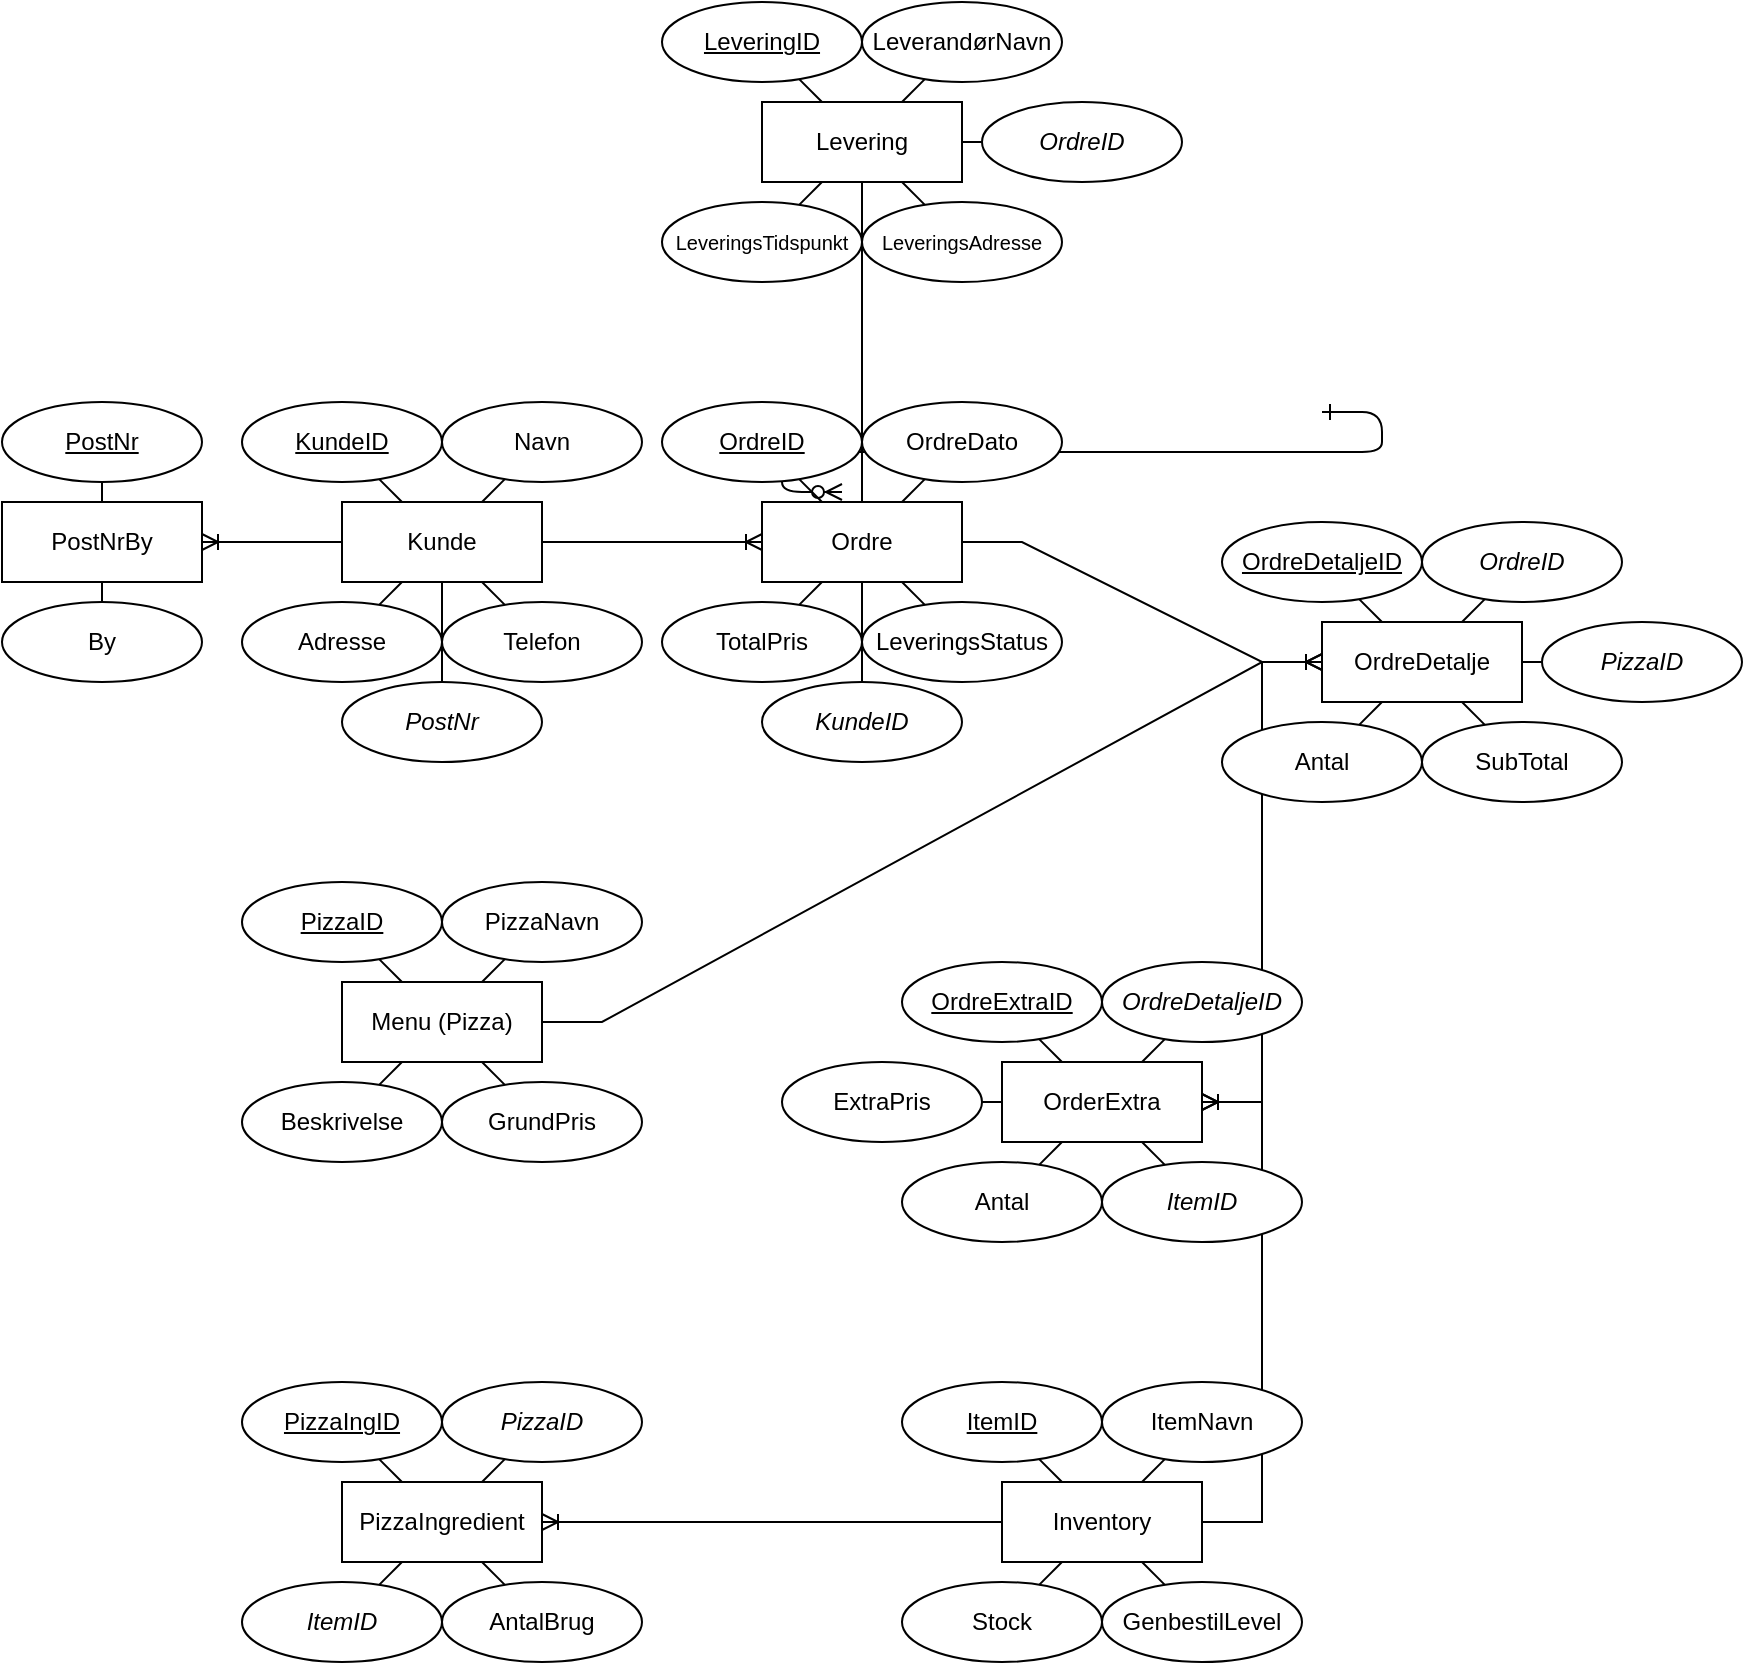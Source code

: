 <mxfile version="24.8.4">
  <diagram id="R2lEEEUBdFMjLlhIrx00" name="Page-1">
    <mxGraphModel dx="1687" dy="2067" grid="1" gridSize="10" guides="1" tooltips="1" connect="1" arrows="1" fold="1" page="1" pageScale="1" pageWidth="850" pageHeight="1100" math="0" shadow="0" extFonts="Permanent Marker^https://fonts.googleapis.com/css?family=Permanent+Marker">
      <root>
        <mxCell id="0" />
        <mxCell id="1" parent="0" />
        <mxCell id="C-vyLk0tnHw3VtMMgP7b-12" value="" style="edgeStyle=entityRelationEdgeStyle;endArrow=ERzeroToMany;startArrow=ERone;endFill=1;startFill=0;" parent="1" target="C-vyLk0tnHw3VtMMgP7b-17" edge="1">
          <mxGeometry width="100" height="100" relative="1" as="geometry">
            <mxPoint x="700" y="165" as="sourcePoint" />
            <mxPoint x="460" y="205" as="targetPoint" />
          </mxGeometry>
        </mxCell>
        <mxCell id="AbzRfXqYYX9zQjas1jpH-1" value="Kunde" style="whiteSpace=wrap;html=1;align=center;" vertex="1" parent="1">
          <mxGeometry x="210" y="210" width="100" height="40" as="geometry" />
        </mxCell>
        <mxCell id="AbzRfXqYYX9zQjas1jpH-2" value="Menu (Pizza)" style="whiteSpace=wrap;html=1;align=center;" vertex="1" parent="1">
          <mxGeometry x="210" y="450" width="100" height="40" as="geometry" />
        </mxCell>
        <mxCell id="AbzRfXqYYX9zQjas1jpH-3" value="&lt;div&gt;OrderExtra&lt;/div&gt;" style="whiteSpace=wrap;html=1;align=center;" vertex="1" parent="1">
          <mxGeometry x="540" y="490" width="100" height="40" as="geometry" />
        </mxCell>
        <mxCell id="AbzRfXqYYX9zQjas1jpH-4" value="&lt;div&gt;Inventory&lt;/div&gt;" style="whiteSpace=wrap;html=1;align=center;" vertex="1" parent="1">
          <mxGeometry x="540" y="700" width="100" height="40" as="geometry" />
        </mxCell>
        <mxCell id="AbzRfXqYYX9zQjas1jpH-5" value="Levering" style="whiteSpace=wrap;html=1;align=center;" vertex="1" parent="1">
          <mxGeometry x="420" y="10" width="100" height="40" as="geometry" />
        </mxCell>
        <mxCell id="AbzRfXqYYX9zQjas1jpH-6" value="Ordre" style="whiteSpace=wrap;html=1;align=center;" vertex="1" parent="1">
          <mxGeometry x="420" y="210" width="100" height="40" as="geometry" />
        </mxCell>
        <mxCell id="AbzRfXqYYX9zQjas1jpH-7" value="OrdreDetalje" style="whiteSpace=wrap;html=1;align=center;" vertex="1" parent="1">
          <mxGeometry x="700" y="270" width="100" height="40" as="geometry" />
        </mxCell>
        <mxCell id="AbzRfXqYYX9zQjas1jpH-8" value="&lt;div&gt;PizzaIngredient&lt;/div&gt;" style="whiteSpace=wrap;html=1;align=center;" vertex="1" parent="1">
          <mxGeometry x="210" y="700" width="100" height="40" as="geometry" />
        </mxCell>
        <mxCell id="AbzRfXqYYX9zQjas1jpH-9" value="" style="edgeStyle=entityRelationEdgeStyle;fontSize=12;html=1;endArrow=ERoneToMany;rounded=0;entryX=0;entryY=0.5;entryDx=0;entryDy=0;" edge="1" parent="1" source="AbzRfXqYYX9zQjas1jpH-1" target="AbzRfXqYYX9zQjas1jpH-6">
          <mxGeometry width="100" height="100" relative="1" as="geometry">
            <mxPoint x="630" y="540" as="sourcePoint" />
            <mxPoint x="730" y="440" as="targetPoint" />
          </mxGeometry>
        </mxCell>
        <mxCell id="AbzRfXqYYX9zQjas1jpH-10" value="" style="edgeStyle=entityRelationEdgeStyle;fontSize=12;html=1;endArrow=ERoneToMany;rounded=0;" edge="1" parent="1" source="AbzRfXqYYX9zQjas1jpH-6" target="AbzRfXqYYX9zQjas1jpH-7">
          <mxGeometry width="100" height="100" relative="1" as="geometry">
            <mxPoint x="640" y="450" as="sourcePoint" />
            <mxPoint x="740" y="350" as="targetPoint" />
          </mxGeometry>
        </mxCell>
        <mxCell id="AbzRfXqYYX9zQjas1jpH-12" value="" style="edgeStyle=entityRelationEdgeStyle;fontSize=12;html=1;endArrow=ERoneToMany;rounded=0;entryX=0;entryY=0.5;entryDx=0;entryDy=0;exitX=1;exitY=0.5;exitDx=0;exitDy=0;" edge="1" parent="1" source="AbzRfXqYYX9zQjas1jpH-2" target="AbzRfXqYYX9zQjas1jpH-7">
          <mxGeometry width="100" height="100" relative="1" as="geometry">
            <mxPoint x="460" y="480" as="sourcePoint" />
            <mxPoint x="530" y="370" as="targetPoint" />
            <Array as="points">
              <mxPoint x="490" y="510" />
              <mxPoint x="490" y="470" />
              <mxPoint x="530" y="460" />
              <mxPoint x="510" y="470" />
            </Array>
          </mxGeometry>
        </mxCell>
        <mxCell id="AbzRfXqYYX9zQjas1jpH-14" value="" style="edgeStyle=entityRelationEdgeStyle;fontSize=12;html=1;endArrow=ERoneToMany;rounded=0;curved=0;jumpSize=0;" edge="1" parent="1" source="AbzRfXqYYX9zQjas1jpH-7" target="AbzRfXqYYX9zQjas1jpH-3">
          <mxGeometry width="100" height="100" relative="1" as="geometry">
            <mxPoint x="720" y="360" as="sourcePoint" />
            <mxPoint x="720" y="490" as="targetPoint" />
            <Array as="points">
              <mxPoint x="700" y="420" />
              <mxPoint x="700" y="420" />
              <mxPoint x="710" y="420" />
            </Array>
          </mxGeometry>
        </mxCell>
        <mxCell id="AbzRfXqYYX9zQjas1jpH-17" value="" style="edgeStyle=entityRelationEdgeStyle;fontSize=12;html=1;endArrow=ERoneToMany;rounded=0;" edge="1" parent="1" source="AbzRfXqYYX9zQjas1jpH-4" target="AbzRfXqYYX9zQjas1jpH-8">
          <mxGeometry width="100" height="100" relative="1" as="geometry">
            <mxPoint x="500" y="680" as="sourcePoint" />
            <mxPoint x="600" y="580" as="targetPoint" />
          </mxGeometry>
        </mxCell>
        <mxCell id="AbzRfXqYYX9zQjas1jpH-18" value="" style="edgeStyle=entityRelationEdgeStyle;fontSize=12;html=1;endArrow=ERoneToMany;rounded=0;" edge="1" parent="1" source="AbzRfXqYYX9zQjas1jpH-4" target="AbzRfXqYYX9zQjas1jpH-3">
          <mxGeometry width="100" height="100" relative="1" as="geometry">
            <mxPoint x="650" y="720" as="sourcePoint" />
            <mxPoint x="750" y="620" as="targetPoint" />
          </mxGeometry>
        </mxCell>
        <mxCell id="AbzRfXqYYX9zQjas1jpH-19" value="" style="endArrow=none;html=1;rounded=0;" edge="1" parent="1" source="AbzRfXqYYX9zQjas1jpH-6" target="AbzRfXqYYX9zQjas1jpH-5">
          <mxGeometry relative="1" as="geometry">
            <mxPoint x="800" y="390" as="sourcePoint" />
            <mxPoint x="960" y="390" as="targetPoint" />
          </mxGeometry>
        </mxCell>
        <mxCell id="AbzRfXqYYX9zQjas1jpH-22" value="PostNrBy" style="whiteSpace=wrap;html=1;align=center;" vertex="1" parent="1">
          <mxGeometry x="40" y="210" width="100" height="40" as="geometry" />
        </mxCell>
        <mxCell id="AbzRfXqYYX9zQjas1jpH-23" value="" style="endArrow=none;html=1;rounded=0;" edge="1" parent="1" source="AbzRfXqYYX9zQjas1jpH-22" target="AbzRfXqYYX9zQjas1jpH-1">
          <mxGeometry relative="1" as="geometry">
            <mxPoint x="200" y="380" as="sourcePoint" />
            <mxPoint x="360" y="380" as="targetPoint" />
          </mxGeometry>
        </mxCell>
        <mxCell id="AbzRfXqYYX9zQjas1jpH-24" value="PostNr" style="ellipse;whiteSpace=wrap;html=1;align=center;fontStyle=4;" vertex="1" parent="1">
          <mxGeometry x="40" y="160" width="100" height="40" as="geometry" />
        </mxCell>
        <mxCell id="AbzRfXqYYX9zQjas1jpH-25" value="By" style="ellipse;whiteSpace=wrap;html=1;align=center;" vertex="1" parent="1">
          <mxGeometry x="40" y="260" width="100" height="40" as="geometry" />
        </mxCell>
        <mxCell id="AbzRfXqYYX9zQjas1jpH-27" value="" style="endArrow=none;html=1;rounded=0;" edge="1" parent="1" source="AbzRfXqYYX9zQjas1jpH-25" target="AbzRfXqYYX9zQjas1jpH-22">
          <mxGeometry relative="1" as="geometry">
            <mxPoint x="50" y="370" as="sourcePoint" />
            <mxPoint x="210" y="370" as="targetPoint" />
          </mxGeometry>
        </mxCell>
        <mxCell id="AbzRfXqYYX9zQjas1jpH-28" value="" style="endArrow=none;html=1;rounded=0;" edge="1" parent="1" source="AbzRfXqYYX9zQjas1jpH-24" target="AbzRfXqYYX9zQjas1jpH-22">
          <mxGeometry relative="1" as="geometry">
            <mxPoint x="200" y="380" as="sourcePoint" />
            <mxPoint x="360" y="380" as="targetPoint" />
          </mxGeometry>
        </mxCell>
        <mxCell id="AbzRfXqYYX9zQjas1jpH-29" value="Navn" style="ellipse;whiteSpace=wrap;html=1;align=center;" vertex="1" parent="1">
          <mxGeometry x="260" y="160" width="100" height="40" as="geometry" />
        </mxCell>
        <mxCell id="AbzRfXqYYX9zQjas1jpH-30" value="KundeID" style="ellipse;whiteSpace=wrap;html=1;align=center;fontStyle=4;" vertex="1" parent="1">
          <mxGeometry x="160" y="160" width="100" height="40" as="geometry" />
        </mxCell>
        <mxCell id="AbzRfXqYYX9zQjas1jpH-31" value="Adresse" style="ellipse;whiteSpace=wrap;html=1;align=center;" vertex="1" parent="1">
          <mxGeometry x="160" y="260" width="100" height="40" as="geometry" />
        </mxCell>
        <mxCell id="AbzRfXqYYX9zQjas1jpH-32" value="Telefon" style="ellipse;whiteSpace=wrap;html=1;align=center;" vertex="1" parent="1">
          <mxGeometry x="260" y="260" width="100" height="40" as="geometry" />
        </mxCell>
        <mxCell id="AbzRfXqYYX9zQjas1jpH-33" value="" style="endArrow=none;html=1;rounded=0;" edge="1" parent="1" source="AbzRfXqYYX9zQjas1jpH-1" target="AbzRfXqYYX9zQjas1jpH-31">
          <mxGeometry relative="1" as="geometry">
            <mxPoint x="160" y="360" as="sourcePoint" />
            <mxPoint x="320" y="360" as="targetPoint" />
          </mxGeometry>
        </mxCell>
        <mxCell id="AbzRfXqYYX9zQjas1jpH-34" value="" style="endArrow=none;html=1;rounded=0;" edge="1" parent="1" source="AbzRfXqYYX9zQjas1jpH-32" target="AbzRfXqYYX9zQjas1jpH-1">
          <mxGeometry relative="1" as="geometry">
            <mxPoint x="100" y="420" as="sourcePoint" />
            <mxPoint x="260" y="420" as="targetPoint" />
          </mxGeometry>
        </mxCell>
        <mxCell id="AbzRfXqYYX9zQjas1jpH-35" value="" style="endArrow=none;html=1;rounded=0;" edge="1" parent="1" source="AbzRfXqYYX9zQjas1jpH-30" target="AbzRfXqYYX9zQjas1jpH-1">
          <mxGeometry relative="1" as="geometry">
            <mxPoint x="410" y="130" as="sourcePoint" />
            <mxPoint x="570" y="130" as="targetPoint" />
          </mxGeometry>
        </mxCell>
        <mxCell id="AbzRfXqYYX9zQjas1jpH-36" value="" style="endArrow=none;html=1;rounded=0;" edge="1" parent="1" source="AbzRfXqYYX9zQjas1jpH-29" target="AbzRfXqYYX9zQjas1jpH-1">
          <mxGeometry relative="1" as="geometry">
            <mxPoint x="420" y="140" as="sourcePoint" />
            <mxPoint x="580" y="140" as="targetPoint" />
          </mxGeometry>
        </mxCell>
        <mxCell id="AbzRfXqYYX9zQjas1jpH-39" value="PostNr" style="ellipse;whiteSpace=wrap;html=1;align=center;fontStyle=2" vertex="1" parent="1">
          <mxGeometry x="210" y="300" width="100" height="40" as="geometry" />
        </mxCell>
        <mxCell id="AbzRfXqYYX9zQjas1jpH-40" value="" style="endArrow=none;html=1;rounded=0;" edge="1" parent="1" source="AbzRfXqYYX9zQjas1jpH-39" target="AbzRfXqYYX9zQjas1jpH-1">
          <mxGeometry relative="1" as="geometry">
            <mxPoint x="180" y="450" as="sourcePoint" />
            <mxPoint x="340" y="450" as="targetPoint" />
          </mxGeometry>
        </mxCell>
        <mxCell id="AbzRfXqYYX9zQjas1jpH-41" value="" style="edgeStyle=entityRelationEdgeStyle;fontSize=12;html=1;endArrow=ERoneToMany;rounded=0;entryX=1;entryY=0.5;entryDx=0;entryDy=0;" edge="1" parent="1" source="AbzRfXqYYX9zQjas1jpH-1" target="AbzRfXqYYX9zQjas1jpH-22">
          <mxGeometry width="100" height="100" relative="1" as="geometry">
            <mxPoint x="120" y="590" as="sourcePoint" />
            <mxPoint x="220" y="490" as="targetPoint" />
          </mxGeometry>
        </mxCell>
        <mxCell id="AbzRfXqYYX9zQjas1jpH-42" value="&lt;u&gt;OrdreID&lt;/u&gt;" style="ellipse;whiteSpace=wrap;html=1;align=center;" vertex="1" parent="1">
          <mxGeometry x="370" y="160" width="100" height="40" as="geometry" />
        </mxCell>
        <mxCell id="AbzRfXqYYX9zQjas1jpH-43" value="OrdreDato" style="ellipse;whiteSpace=wrap;html=1;align=center;" vertex="1" parent="1">
          <mxGeometry x="470" y="160" width="100" height="40" as="geometry" />
        </mxCell>
        <mxCell id="AbzRfXqYYX9zQjas1jpH-44" value="TotalPris" style="ellipse;whiteSpace=wrap;html=1;align=center;" vertex="1" parent="1">
          <mxGeometry x="370" y="260" width="100" height="40" as="geometry" />
        </mxCell>
        <mxCell id="AbzRfXqYYX9zQjas1jpH-45" value="LeveringsStatus" style="ellipse;whiteSpace=wrap;html=1;align=center;" vertex="1" parent="1">
          <mxGeometry x="470" y="260" width="100" height="40" as="geometry" />
        </mxCell>
        <mxCell id="AbzRfXqYYX9zQjas1jpH-46" value="" style="endArrow=none;html=1;rounded=0;" edge="1" parent="1" source="AbzRfXqYYX9zQjas1jpH-42" target="AbzRfXqYYX9zQjas1jpH-6">
          <mxGeometry relative="1" as="geometry">
            <mxPoint x="120" y="420" as="sourcePoint" />
            <mxPoint x="280" y="420" as="targetPoint" />
          </mxGeometry>
        </mxCell>
        <mxCell id="AbzRfXqYYX9zQjas1jpH-47" value="" style="endArrow=none;html=1;rounded=0;" edge="1" parent="1" source="AbzRfXqYYX9zQjas1jpH-43" target="AbzRfXqYYX9zQjas1jpH-6">
          <mxGeometry relative="1" as="geometry">
            <mxPoint x="120" y="440" as="sourcePoint" />
            <mxPoint x="280" y="440" as="targetPoint" />
          </mxGeometry>
        </mxCell>
        <mxCell id="AbzRfXqYYX9zQjas1jpH-48" value="" style="endArrow=none;html=1;rounded=0;" edge="1" parent="1" source="AbzRfXqYYX9zQjas1jpH-6" target="AbzRfXqYYX9zQjas1jpH-44">
          <mxGeometry relative="1" as="geometry">
            <mxPoint x="310" y="450" as="sourcePoint" />
            <mxPoint x="430" y="280" as="targetPoint" />
          </mxGeometry>
        </mxCell>
        <mxCell id="AbzRfXqYYX9zQjas1jpH-49" value="" style="endArrow=none;html=1;rounded=0;" edge="1" parent="1" source="AbzRfXqYYX9zQjas1jpH-45" target="AbzRfXqYYX9zQjas1jpH-6">
          <mxGeometry relative="1" as="geometry">
            <mxPoint x="60" y="480" as="sourcePoint" />
            <mxPoint x="220" y="480" as="targetPoint" />
          </mxGeometry>
        </mxCell>
        <mxCell id="AbzRfXqYYX9zQjas1jpH-50" value="LeveringID" style="ellipse;whiteSpace=wrap;html=1;align=center;fontStyle=4" vertex="1" parent="1">
          <mxGeometry x="370" y="-40" width="100" height="40" as="geometry" />
        </mxCell>
        <mxCell id="AbzRfXqYYX9zQjas1jpH-51" value="LeverandørNavn" style="ellipse;whiteSpace=wrap;html=1;align=center;" vertex="1" parent="1">
          <mxGeometry x="470" y="-40" width="100" height="40" as="geometry" />
        </mxCell>
        <mxCell id="AbzRfXqYYX9zQjas1jpH-52" value="&lt;font style=&quot;font-size: 10px;&quot;&gt;LeveringsTidspunkt&lt;/font&gt;" style="ellipse;whiteSpace=wrap;html=1;align=center;" vertex="1" parent="1">
          <mxGeometry x="370" y="60" width="100" height="40" as="geometry" />
        </mxCell>
        <mxCell id="AbzRfXqYYX9zQjas1jpH-53" value="&lt;font style=&quot;font-size: 10px;&quot;&gt;LeveringsAdresse&lt;/font&gt;" style="ellipse;whiteSpace=wrap;html=1;align=center;" vertex="1" parent="1">
          <mxGeometry x="470" y="60" width="100" height="40" as="geometry" />
        </mxCell>
        <mxCell id="AbzRfXqYYX9zQjas1jpH-54" value="" style="endArrow=none;html=1;rounded=0;" edge="1" parent="1" source="AbzRfXqYYX9zQjas1jpH-50" target="AbzRfXqYYX9zQjas1jpH-5">
          <mxGeometry relative="1" as="geometry">
            <mxPoint x="120" y="400" as="sourcePoint" />
            <mxPoint x="280" y="400" as="targetPoint" />
          </mxGeometry>
        </mxCell>
        <mxCell id="AbzRfXqYYX9zQjas1jpH-55" value="" style="endArrow=none;html=1;rounded=0;" edge="1" parent="1" source="AbzRfXqYYX9zQjas1jpH-51" target="AbzRfXqYYX9zQjas1jpH-5">
          <mxGeometry relative="1" as="geometry">
            <mxPoint x="690" as="sourcePoint" />
            <mxPoint x="850" as="targetPoint" />
          </mxGeometry>
        </mxCell>
        <mxCell id="AbzRfXqYYX9zQjas1jpH-56" value="" style="endArrow=none;html=1;rounded=0;" edge="1" parent="1" source="AbzRfXqYYX9zQjas1jpH-52" target="AbzRfXqYYX9zQjas1jpH-5">
          <mxGeometry relative="1" as="geometry">
            <mxPoint x="180" y="380" as="sourcePoint" />
            <mxPoint x="340" y="380" as="targetPoint" />
          </mxGeometry>
        </mxCell>
        <mxCell id="AbzRfXqYYX9zQjas1jpH-57" value="" style="endArrow=none;html=1;rounded=0;" edge="1" parent="1" source="AbzRfXqYYX9zQjas1jpH-53" target="AbzRfXqYYX9zQjas1jpH-5">
          <mxGeometry relative="1" as="geometry">
            <mxPoint x="700" y="80" as="sourcePoint" />
            <mxPoint x="860" y="80" as="targetPoint" />
          </mxGeometry>
        </mxCell>
        <mxCell id="AbzRfXqYYX9zQjas1jpH-58" value="KundeID" style="ellipse;whiteSpace=wrap;html=1;align=center;fontStyle=2" vertex="1" parent="1">
          <mxGeometry x="420" y="300" width="100" height="40" as="geometry" />
        </mxCell>
        <mxCell id="AbzRfXqYYX9zQjas1jpH-59" value="" style="endArrow=none;html=1;rounded=0;" edge="1" parent="1" source="AbzRfXqYYX9zQjas1jpH-6" target="AbzRfXqYYX9zQjas1jpH-58">
          <mxGeometry relative="1" as="geometry">
            <mxPoint x="350" y="380" as="sourcePoint" />
            <mxPoint x="510" y="380" as="targetPoint" />
          </mxGeometry>
        </mxCell>
        <mxCell id="AbzRfXqYYX9zQjas1jpH-60" value="&lt;i&gt;OrdreID&lt;/i&gt;" style="ellipse;whiteSpace=wrap;html=1;align=center;" vertex="1" parent="1">
          <mxGeometry x="530" y="10" width="100" height="40" as="geometry" />
        </mxCell>
        <mxCell id="AbzRfXqYYX9zQjas1jpH-61" value="" style="endArrow=none;html=1;rounded=0;" edge="1" parent="1" source="AbzRfXqYYX9zQjas1jpH-60" target="AbzRfXqYYX9zQjas1jpH-5">
          <mxGeometry relative="1" as="geometry">
            <mxPoint x="660" y="100" as="sourcePoint" />
            <mxPoint x="820" y="100" as="targetPoint" />
          </mxGeometry>
        </mxCell>
        <mxCell id="AbzRfXqYYX9zQjas1jpH-62" value="OrdreDetaljeID" style="ellipse;whiteSpace=wrap;html=1;align=center;fontStyle=4" vertex="1" parent="1">
          <mxGeometry x="650" y="220" width="100" height="40" as="geometry" />
        </mxCell>
        <mxCell id="AbzRfXqYYX9zQjas1jpH-63" value="&lt;i&gt;OrdreID&lt;/i&gt;" style="ellipse;whiteSpace=wrap;html=1;align=center;" vertex="1" parent="1">
          <mxGeometry x="750" y="220" width="100" height="40" as="geometry" />
        </mxCell>
        <mxCell id="AbzRfXqYYX9zQjas1jpH-64" value="Antal" style="ellipse;whiteSpace=wrap;html=1;align=center;" vertex="1" parent="1">
          <mxGeometry x="650" y="320" width="100" height="40" as="geometry" />
        </mxCell>
        <mxCell id="AbzRfXqYYX9zQjas1jpH-65" value="SubTotal" style="ellipse;whiteSpace=wrap;html=1;align=center;" vertex="1" parent="1">
          <mxGeometry x="750" y="320" width="100" height="40" as="geometry" />
        </mxCell>
        <mxCell id="AbzRfXqYYX9zQjas1jpH-66" value="" style="endArrow=none;html=1;rounded=0;" edge="1" parent="1" source="AbzRfXqYYX9zQjas1jpH-64" target="AbzRfXqYYX9zQjas1jpH-7">
          <mxGeometry relative="1" as="geometry">
            <mxPoint x="830" y="420" as="sourcePoint" />
            <mxPoint x="990" y="420" as="targetPoint" />
          </mxGeometry>
        </mxCell>
        <mxCell id="AbzRfXqYYX9zQjas1jpH-67" value="" style="endArrow=none;html=1;rounded=0;" edge="1" parent="1" source="AbzRfXqYYX9zQjas1jpH-7" target="AbzRfXqYYX9zQjas1jpH-65">
          <mxGeometry relative="1" as="geometry">
            <mxPoint x="730" y="430" as="sourcePoint" />
            <mxPoint x="890" y="430" as="targetPoint" />
          </mxGeometry>
        </mxCell>
        <mxCell id="AbzRfXqYYX9zQjas1jpH-68" value="" style="endArrow=none;html=1;rounded=0;" edge="1" parent="1" source="AbzRfXqYYX9zQjas1jpH-62" target="AbzRfXqYYX9zQjas1jpH-7">
          <mxGeometry relative="1" as="geometry">
            <mxPoint x="710" y="430" as="sourcePoint" />
            <mxPoint x="870" y="430" as="targetPoint" />
          </mxGeometry>
        </mxCell>
        <mxCell id="AbzRfXqYYX9zQjas1jpH-69" value="" style="endArrow=none;html=1;rounded=0;" edge="1" parent="1" source="AbzRfXqYYX9zQjas1jpH-63" target="AbzRfXqYYX9zQjas1jpH-7">
          <mxGeometry relative="1" as="geometry">
            <mxPoint x="700" y="430" as="sourcePoint" />
            <mxPoint x="860" y="430" as="targetPoint" />
          </mxGeometry>
        </mxCell>
        <mxCell id="AbzRfXqYYX9zQjas1jpH-70" value="&lt;i&gt;PizzaID&lt;/i&gt;" style="ellipse;whiteSpace=wrap;html=1;align=center;" vertex="1" parent="1">
          <mxGeometry x="810" y="270" width="100" height="40" as="geometry" />
        </mxCell>
        <mxCell id="AbzRfXqYYX9zQjas1jpH-71" value="" style="endArrow=none;html=1;rounded=0;" edge="1" parent="1" source="AbzRfXqYYX9zQjas1jpH-7" target="AbzRfXqYYX9zQjas1jpH-70">
          <mxGeometry relative="1" as="geometry">
            <mxPoint x="780" y="430" as="sourcePoint" />
            <mxPoint x="940" y="430" as="targetPoint" />
          </mxGeometry>
        </mxCell>
        <mxCell id="AbzRfXqYYX9zQjas1jpH-72" value="PizzaID" style="ellipse;whiteSpace=wrap;html=1;align=center;fontStyle=4;" vertex="1" parent="1">
          <mxGeometry x="160" y="400" width="100" height="40" as="geometry" />
        </mxCell>
        <mxCell id="AbzRfXqYYX9zQjas1jpH-73" value="PizzaNavn" style="ellipse;whiteSpace=wrap;html=1;align=center;" vertex="1" parent="1">
          <mxGeometry x="260" y="400" width="100" height="40" as="geometry" />
        </mxCell>
        <mxCell id="AbzRfXqYYX9zQjas1jpH-74" value="" style="endArrow=none;html=1;rounded=0;" edge="1" parent="1" source="AbzRfXqYYX9zQjas1jpH-72" target="AbzRfXqYYX9zQjas1jpH-2">
          <mxGeometry relative="1" as="geometry">
            <mxPoint x="210" y="580" as="sourcePoint" />
            <mxPoint x="370" y="580" as="targetPoint" />
          </mxGeometry>
        </mxCell>
        <mxCell id="AbzRfXqYYX9zQjas1jpH-75" value="" style="endArrow=none;html=1;rounded=0;" edge="1" parent="1" source="AbzRfXqYYX9zQjas1jpH-73" target="AbzRfXqYYX9zQjas1jpH-2">
          <mxGeometry relative="1" as="geometry">
            <mxPoint x="280" y="560" as="sourcePoint" />
            <mxPoint x="440" y="560" as="targetPoint" />
          </mxGeometry>
        </mxCell>
        <mxCell id="AbzRfXqYYX9zQjas1jpH-76" value="Beskrivelse" style="ellipse;whiteSpace=wrap;html=1;align=center;" vertex="1" parent="1">
          <mxGeometry x="160" y="500" width="100" height="40" as="geometry" />
        </mxCell>
        <mxCell id="AbzRfXqYYX9zQjas1jpH-77" value="GrundPris" style="ellipse;whiteSpace=wrap;html=1;align=center;" vertex="1" parent="1">
          <mxGeometry x="260" y="500" width="100" height="40" as="geometry" />
        </mxCell>
        <mxCell id="AbzRfXqYYX9zQjas1jpH-78" value="" style="endArrow=none;html=1;rounded=0;" edge="1" parent="1" source="AbzRfXqYYX9zQjas1jpH-76" target="AbzRfXqYYX9zQjas1jpH-2">
          <mxGeometry relative="1" as="geometry">
            <mxPoint x="150" y="610" as="sourcePoint" />
            <mxPoint x="310" y="610" as="targetPoint" />
          </mxGeometry>
        </mxCell>
        <mxCell id="AbzRfXqYYX9zQjas1jpH-79" value="" style="endArrow=none;html=1;rounded=0;" edge="1" parent="1" source="AbzRfXqYYX9zQjas1jpH-2" target="AbzRfXqYYX9zQjas1jpH-77">
          <mxGeometry relative="1" as="geometry">
            <mxPoint x="130" y="640" as="sourcePoint" />
            <mxPoint x="290" y="640" as="targetPoint" />
          </mxGeometry>
        </mxCell>
        <mxCell id="AbzRfXqYYX9zQjas1jpH-80" value="OrdreExtraID" style="ellipse;whiteSpace=wrap;html=1;align=center;fontStyle=4;" vertex="1" parent="1">
          <mxGeometry x="490" y="440" width="100" height="40" as="geometry" />
        </mxCell>
        <mxCell id="AbzRfXqYYX9zQjas1jpH-81" value="&lt;i&gt;OrdreDetaljeID&lt;/i&gt;" style="ellipse;whiteSpace=wrap;html=1;align=center;" vertex="1" parent="1">
          <mxGeometry x="590" y="440" width="100" height="40" as="geometry" />
        </mxCell>
        <mxCell id="AbzRfXqYYX9zQjas1jpH-82" value="Antal" style="ellipse;whiteSpace=wrap;html=1;align=center;" vertex="1" parent="1">
          <mxGeometry x="490" y="540" width="100" height="40" as="geometry" />
        </mxCell>
        <mxCell id="AbzRfXqYYX9zQjas1jpH-83" value="&lt;i&gt;ItemID&lt;/i&gt;" style="ellipse;whiteSpace=wrap;html=1;align=center;" vertex="1" parent="1">
          <mxGeometry x="590" y="540" width="100" height="40" as="geometry" />
        </mxCell>
        <mxCell id="AbzRfXqYYX9zQjas1jpH-84" value="ExtraPris" style="ellipse;whiteSpace=wrap;html=1;align=center;" vertex="1" parent="1">
          <mxGeometry x="430" y="490" width="100" height="40" as="geometry" />
        </mxCell>
        <mxCell id="AbzRfXqYYX9zQjas1jpH-86" value="" style="endArrow=none;html=1;rounded=0;" edge="1" parent="1" source="AbzRfXqYYX9zQjas1jpH-84" target="AbzRfXqYYX9zQjas1jpH-3">
          <mxGeometry relative="1" as="geometry">
            <mxPoint x="360" y="580" as="sourcePoint" />
            <mxPoint x="520" y="580" as="targetPoint" />
          </mxGeometry>
        </mxCell>
        <mxCell id="AbzRfXqYYX9zQjas1jpH-87" value="" style="endArrow=none;html=1;rounded=0;" edge="1" parent="1" source="AbzRfXqYYX9zQjas1jpH-82" target="AbzRfXqYYX9zQjas1jpH-3">
          <mxGeometry relative="1" as="geometry">
            <mxPoint x="290" y="590" as="sourcePoint" />
            <mxPoint x="450" y="590" as="targetPoint" />
          </mxGeometry>
        </mxCell>
        <mxCell id="AbzRfXqYYX9zQjas1jpH-88" value="" style="endArrow=none;html=1;rounded=0;" edge="1" parent="1" source="AbzRfXqYYX9zQjas1jpH-80" target="AbzRfXqYYX9zQjas1jpH-3">
          <mxGeometry relative="1" as="geometry">
            <mxPoint x="210" y="580" as="sourcePoint" />
            <mxPoint x="370" y="580" as="targetPoint" />
          </mxGeometry>
        </mxCell>
        <mxCell id="AbzRfXqYYX9zQjas1jpH-89" value="" style="endArrow=none;html=1;rounded=0;" edge="1" parent="1" source="AbzRfXqYYX9zQjas1jpH-81" target="AbzRfXqYYX9zQjas1jpH-3">
          <mxGeometry relative="1" as="geometry">
            <mxPoint x="220" y="580" as="sourcePoint" />
            <mxPoint x="380" y="580" as="targetPoint" />
          </mxGeometry>
        </mxCell>
        <mxCell id="AbzRfXqYYX9zQjas1jpH-90" value="" style="endArrow=none;html=1;rounded=0;" edge="1" parent="1" source="AbzRfXqYYX9zQjas1jpH-3" target="AbzRfXqYYX9zQjas1jpH-83">
          <mxGeometry relative="1" as="geometry">
            <mxPoint x="220" y="590" as="sourcePoint" />
            <mxPoint x="380" y="590" as="targetPoint" />
          </mxGeometry>
        </mxCell>
        <mxCell id="AbzRfXqYYX9zQjas1jpH-92" value="ItemID" style="ellipse;whiteSpace=wrap;html=1;align=center;fontStyle=4;" vertex="1" parent="1">
          <mxGeometry x="490" y="650" width="100" height="40" as="geometry" />
        </mxCell>
        <mxCell id="AbzRfXqYYX9zQjas1jpH-94" value="Stock" style="ellipse;whiteSpace=wrap;html=1;align=center;" vertex="1" parent="1">
          <mxGeometry x="490" y="750" width="100" height="40" as="geometry" />
        </mxCell>
        <mxCell id="AbzRfXqYYX9zQjas1jpH-95" value="&lt;span&gt;GenbestilLevel&lt;br&gt;&lt;/span&gt;" style="ellipse;whiteSpace=wrap;html=1;align=center;fontStyle=0" vertex="1" parent="1">
          <mxGeometry x="590" y="750" width="100" height="40" as="geometry" />
        </mxCell>
        <mxCell id="AbzRfXqYYX9zQjas1jpH-96" value="ItemNavn" style="ellipse;whiteSpace=wrap;html=1;align=center;" vertex="1" parent="1">
          <mxGeometry x="590" y="650" width="100" height="40" as="geometry" />
        </mxCell>
        <mxCell id="AbzRfXqYYX9zQjas1jpH-97" value="" style="endArrow=none;html=1;rounded=0;" edge="1" parent="1" source="AbzRfXqYYX9zQjas1jpH-92" target="AbzRfXqYYX9zQjas1jpH-4">
          <mxGeometry relative="1" as="geometry">
            <mxPoint x="270" y="670" as="sourcePoint" />
            <mxPoint x="430" y="670" as="targetPoint" />
          </mxGeometry>
        </mxCell>
        <mxCell id="AbzRfXqYYX9zQjas1jpH-98" value="" style="endArrow=none;html=1;rounded=0;" edge="1" parent="1" source="AbzRfXqYYX9zQjas1jpH-96" target="AbzRfXqYYX9zQjas1jpH-4">
          <mxGeometry relative="1" as="geometry">
            <mxPoint x="210" y="660" as="sourcePoint" />
            <mxPoint x="370" y="660" as="targetPoint" />
          </mxGeometry>
        </mxCell>
        <mxCell id="AbzRfXqYYX9zQjas1jpH-99" value="" style="endArrow=none;html=1;rounded=0;" edge="1" parent="1" source="AbzRfXqYYX9zQjas1jpH-94" target="AbzRfXqYYX9zQjas1jpH-4">
          <mxGeometry relative="1" as="geometry">
            <mxPoint x="170" y="680" as="sourcePoint" />
            <mxPoint x="330" y="680" as="targetPoint" />
          </mxGeometry>
        </mxCell>
        <mxCell id="AbzRfXqYYX9zQjas1jpH-100" value="" style="endArrow=none;html=1;rounded=0;" edge="1" parent="1" source="AbzRfXqYYX9zQjas1jpH-95" target="AbzRfXqYYX9zQjas1jpH-4">
          <mxGeometry relative="1" as="geometry">
            <mxPoint x="200" y="680" as="sourcePoint" />
            <mxPoint x="360" y="680" as="targetPoint" />
          </mxGeometry>
        </mxCell>
        <mxCell id="AbzRfXqYYX9zQjas1jpH-101" value="&lt;u&gt;PizzaIngID&lt;/u&gt;" style="ellipse;whiteSpace=wrap;html=1;align=center;" vertex="1" parent="1">
          <mxGeometry x="160" y="650" width="100" height="40" as="geometry" />
        </mxCell>
        <mxCell id="AbzRfXqYYX9zQjas1jpH-102" value="&lt;i&gt;PizzaID&lt;/i&gt;" style="ellipse;whiteSpace=wrap;html=1;align=center;" vertex="1" parent="1">
          <mxGeometry x="260" y="650" width="100" height="40" as="geometry" />
        </mxCell>
        <mxCell id="AbzRfXqYYX9zQjas1jpH-103" value="&lt;i&gt;ItemID&lt;/i&gt;" style="ellipse;whiteSpace=wrap;html=1;align=center;" vertex="1" parent="1">
          <mxGeometry x="160" y="750" width="100" height="40" as="geometry" />
        </mxCell>
        <mxCell id="AbzRfXqYYX9zQjas1jpH-104" value="AntalBrug" style="ellipse;whiteSpace=wrap;html=1;align=center;" vertex="1" parent="1">
          <mxGeometry x="260" y="750" width="100" height="40" as="geometry" />
        </mxCell>
        <mxCell id="AbzRfXqYYX9zQjas1jpH-105" value="" style="endArrow=none;html=1;rounded=0;" edge="1" parent="1" source="AbzRfXqYYX9zQjas1jpH-101" target="AbzRfXqYYX9zQjas1jpH-8">
          <mxGeometry relative="1" as="geometry">
            <mxPoint x="80" y="730" as="sourcePoint" />
            <mxPoint x="240" y="730" as="targetPoint" />
          </mxGeometry>
        </mxCell>
        <mxCell id="AbzRfXqYYX9zQjas1jpH-106" value="" style="endArrow=none;html=1;rounded=0;" edge="1" parent="1" source="AbzRfXqYYX9zQjas1jpH-8" target="AbzRfXqYYX9zQjas1jpH-102">
          <mxGeometry relative="1" as="geometry">
            <mxPoint x="-90" y="770" as="sourcePoint" />
            <mxPoint x="70" y="770" as="targetPoint" />
          </mxGeometry>
        </mxCell>
        <mxCell id="AbzRfXqYYX9zQjas1jpH-107" value="" style="endArrow=none;html=1;rounded=0;" edge="1" parent="1" source="AbzRfXqYYX9zQjas1jpH-8" target="AbzRfXqYYX9zQjas1jpH-103">
          <mxGeometry relative="1" as="geometry">
            <mxPoint x="40" y="810" as="sourcePoint" />
            <mxPoint x="200" y="810" as="targetPoint" />
          </mxGeometry>
        </mxCell>
        <mxCell id="AbzRfXqYYX9zQjas1jpH-108" value="" style="endArrow=none;html=1;rounded=0;" edge="1" parent="1" source="AbzRfXqYYX9zQjas1jpH-8" target="AbzRfXqYYX9zQjas1jpH-104">
          <mxGeometry relative="1" as="geometry">
            <mxPoint x="80" y="820" as="sourcePoint" />
            <mxPoint x="240" y="820" as="targetPoint" />
          </mxGeometry>
        </mxCell>
      </root>
    </mxGraphModel>
  </diagram>
</mxfile>
